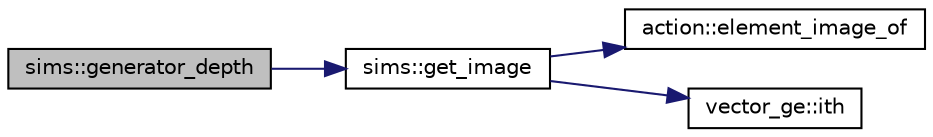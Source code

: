 digraph "sims::generator_depth"
{
  edge [fontname="Helvetica",fontsize="10",labelfontname="Helvetica",labelfontsize="10"];
  node [fontname="Helvetica",fontsize="10",shape=record];
  rankdir="LR";
  Node4821 [label="sims::generator_depth",height=0.2,width=0.4,color="black", fillcolor="grey75", style="filled", fontcolor="black"];
  Node4821 -> Node4822 [color="midnightblue",fontsize="10",style="solid",fontname="Helvetica"];
  Node4822 [label="sims::get_image",height=0.2,width=0.4,color="black", fillcolor="white", style="filled",URL="$d9/df3/classsims.html#ae649dbf5a9440550c1ca4e402c4b4b16"];
  Node4822 -> Node4823 [color="midnightblue",fontsize="10",style="solid",fontname="Helvetica"];
  Node4823 [label="action::element_image_of",height=0.2,width=0.4,color="black", fillcolor="white", style="filled",URL="$d2/d86/classaction.html#ae09559d4537a048fc860f8a74a31393d"];
  Node4822 -> Node4824 [color="midnightblue",fontsize="10",style="solid",fontname="Helvetica"];
  Node4824 [label="vector_ge::ith",height=0.2,width=0.4,color="black", fillcolor="white", style="filled",URL="$d4/d6e/classvector__ge.html#a1ff002e8b746a9beb119d57dcd4a15ff"];
}
